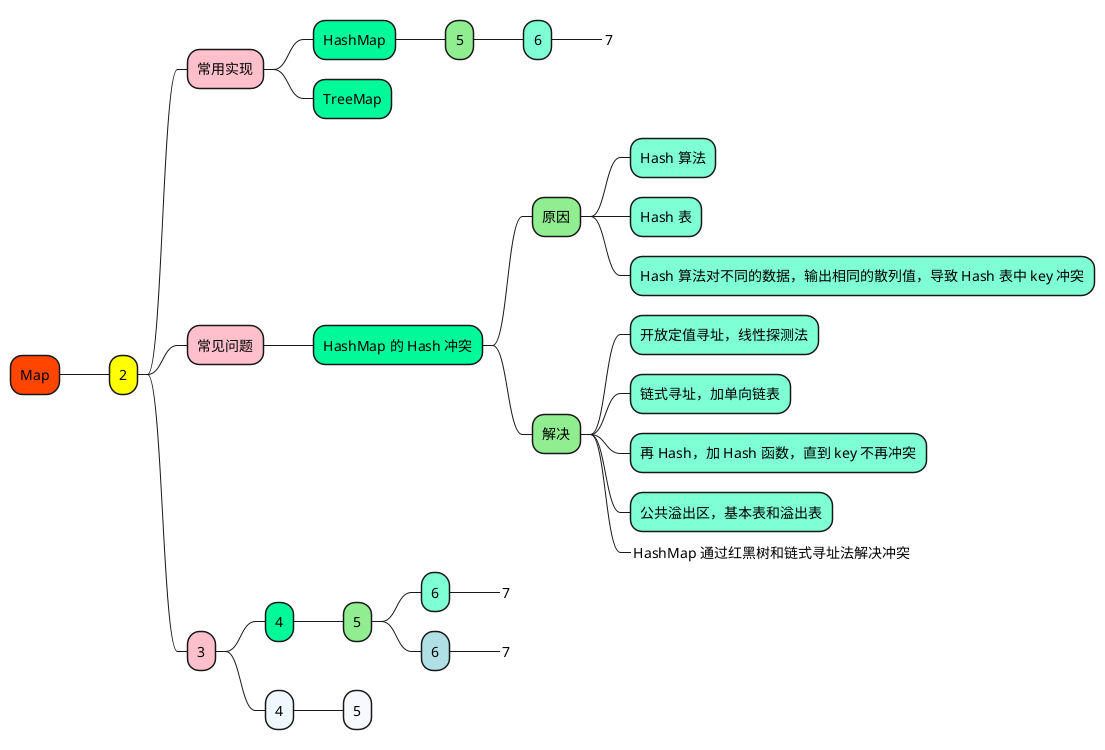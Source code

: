 @startmindmap

+[#OrangeRed] Map

++[#yellow] 2

+++[#Pink] 常用实现

++++[#MediumSpringGreen] HashMap
+++++[#LightGreen] 5
++++++[#Aquamarine] 6
+++++++[#Aquamarine]_ 7



++++[#MediumSpringGreen] TreeMap



+++[#Pink] 常见问题

++++[#MediumSpringGreen] HashMap 的 Hash 冲突

+++++[#LightGreen] 原因
++++++[#Aquamarine] Hash 算法
++++++[#Aquamarine] Hash 表
++++++[#Aquamarine] Hash 算法对不同的数据，输出相同的散列值，导致 Hash 表中 key 冲突

+++++[#LightGreen] 解决
++++++[#Aquamarine] 开放定值寻址，线性探测法
++++++[#Aquamarine] 链式寻址，加单向链表
++++++[#Aquamarine] 再 Hash，加 Hash 函数，直到 key 不再冲突
++++++[#Aquamarine] 公共溢出区，基本表和溢出表

++++++[#Aquamarine]_ HashMap 通过红黑树和链式寻址法解决冲突



+++[#Pink] 3

++++[#MediumSpringGreen] 4
+++++[#LightGreen] 5
++++++[#Aquamarine] 6
+++++++[#Aquamarine]_ 7
++++++[#PowderBlue] 6
+++++++[#PowderBlue]_ 7
++++[#AliceBlue] 4
+++++[#GhostWhite] 5


@endmindmap